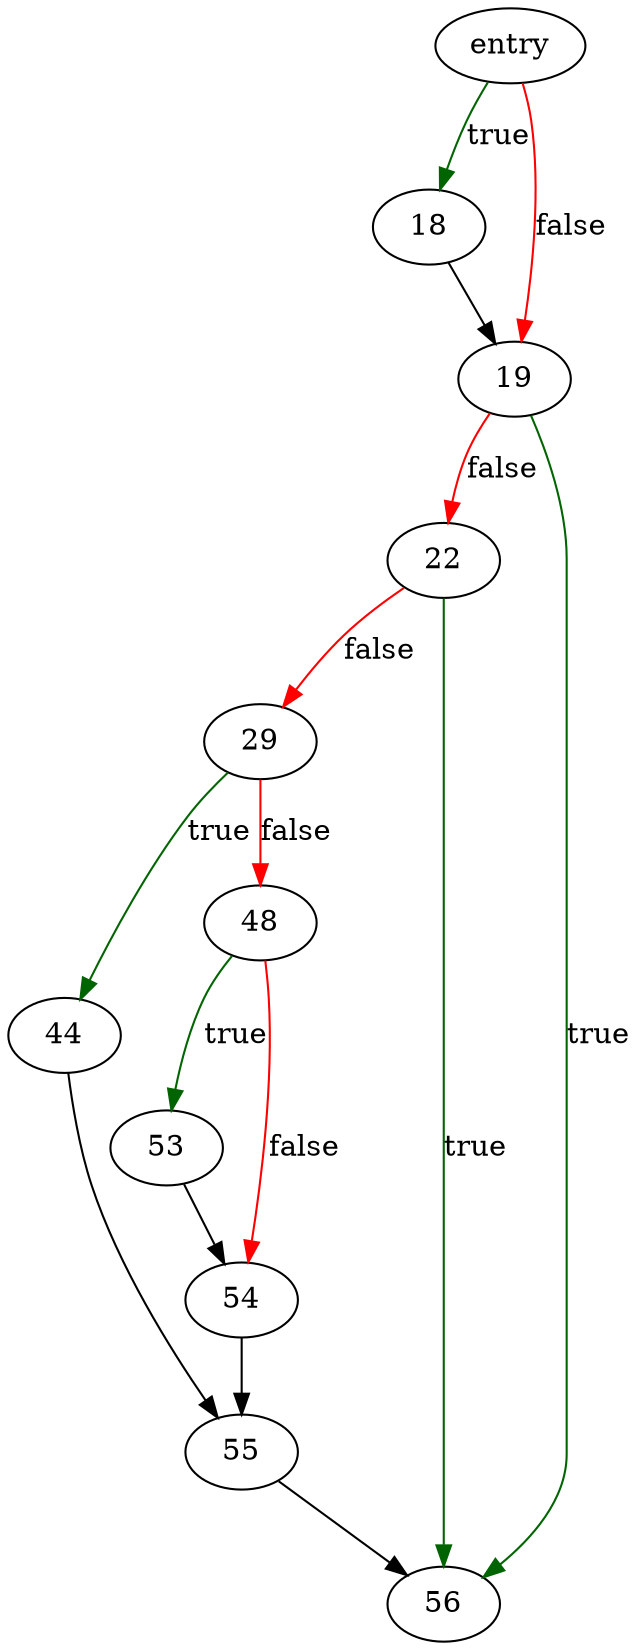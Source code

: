 digraph "unixCheckReservedLock" {
	// Node definitions.
	2 [label=entry];
	18;
	19;
	22;
	29;
	44;
	48;
	53;
	54;
	55;
	56;

	// Edge definitions.
	2 -> 18 [
		color=darkgreen
		label=true
	];
	2 -> 19 [
		color=red
		label=false
	];
	18 -> 19;
	19 -> 22 [
		color=red
		label=false
	];
	19 -> 56 [
		color=darkgreen
		label=true
	];
	22 -> 29 [
		color=red
		label=false
	];
	22 -> 56 [
		color=darkgreen
		label=true
	];
	29 -> 44 [
		color=darkgreen
		label=true
	];
	29 -> 48 [
		color=red
		label=false
	];
	44 -> 55;
	48 -> 53 [
		color=darkgreen
		label=true
	];
	48 -> 54 [
		color=red
		label=false
	];
	53 -> 54;
	54 -> 55;
	55 -> 56;
}
